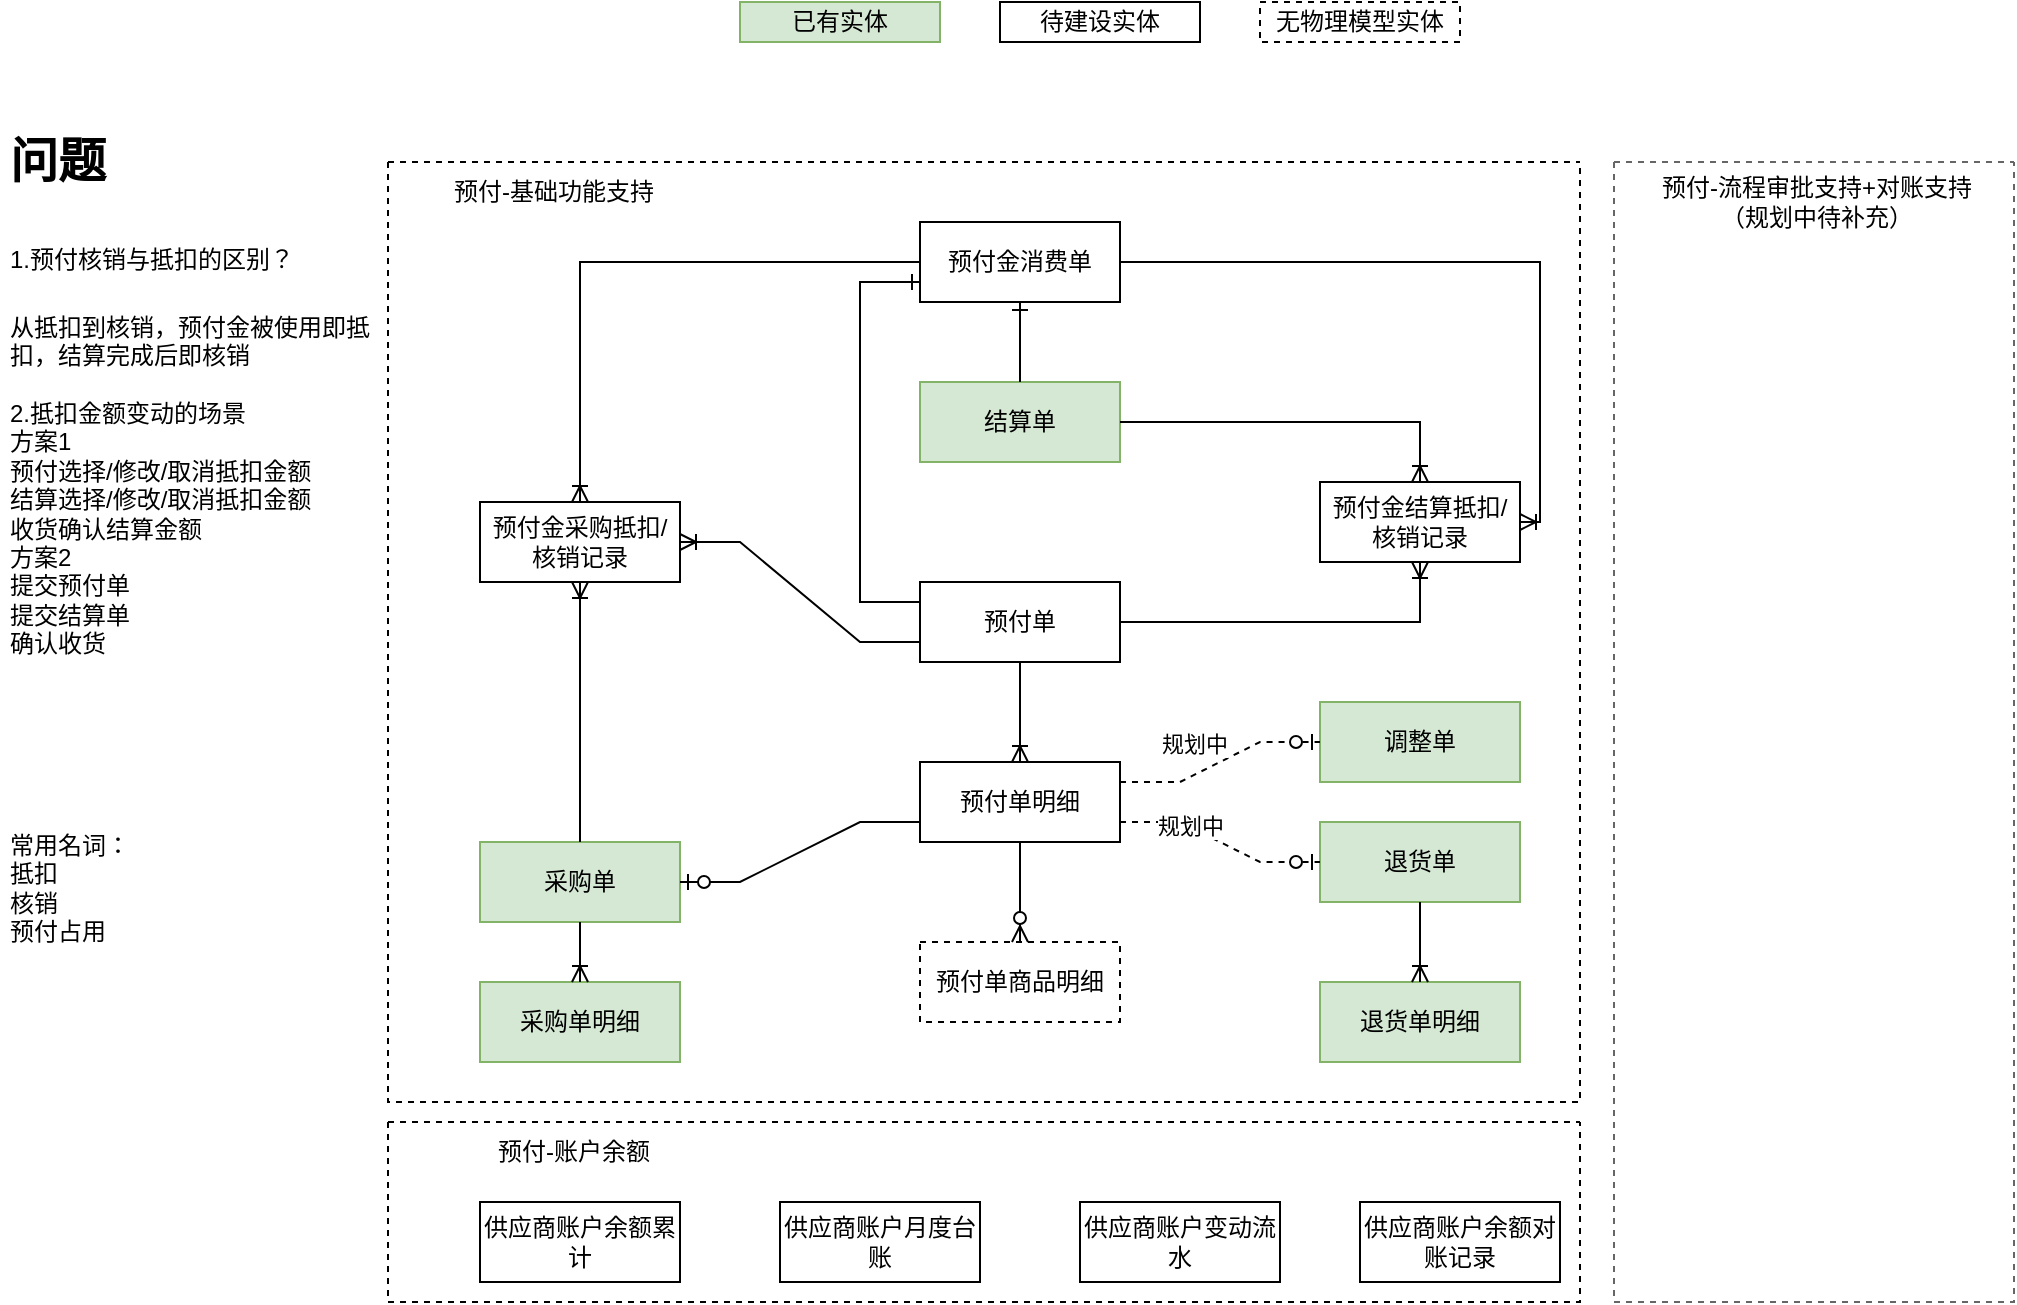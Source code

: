 <mxfile version="19.0.3" type="github" pages="2">
  <diagram id="SjdM-1yv68IjHm76F6hi" name="ERD">
    <mxGraphModel dx="912" dy="620" grid="1" gridSize="10" guides="1" tooltips="1" connect="1" arrows="1" fold="1" page="1" pageScale="1" pageWidth="827" pageHeight="1169" math="0" shadow="0">
      <root>
        <mxCell id="0" />
        <mxCell id="1" parent="0" />
        <mxCell id="Psx1nCngVoqDFSlKq3yv-1" value="&lt;h1&gt;问题&lt;/h1&gt;&lt;h1&gt;&lt;span style=&quot;font-size: 12px; font-weight: normal;&quot;&gt;1.&lt;/span&gt;&lt;span style=&quot;font-size: 12px; font-weight: normal;&quot;&gt;预付&lt;/span&gt;&lt;span style=&quot;font-size: 12px; font-weight: normal;&quot;&gt;核销与抵扣的区别？&lt;/span&gt;&lt;/h1&gt;&lt;div&gt;从抵扣到核销，预付金被使用即抵扣，结算完成后即核销&lt;/div&gt;&lt;div&gt;&lt;br&gt;&lt;/div&gt;&lt;div&gt;2.抵扣金额变动的场景&lt;/div&gt;&lt;div&gt;方案1&lt;/div&gt;&lt;div&gt;预付选择/修改/取消抵扣金额&lt;/div&gt;&lt;div&gt;结算选择/修改/取消抵扣金额&lt;br&gt;&lt;/div&gt;&lt;div&gt;收货确认结算金额&lt;/div&gt;&lt;div&gt;方案2&amp;nbsp;&lt;/div&gt;&lt;div&gt;提交预付单&lt;/div&gt;&lt;div&gt;提交结算单&lt;/div&gt;&lt;div&gt;确认收货&lt;/div&gt;&lt;div&gt;&lt;br&gt;&lt;/div&gt;&lt;div&gt;&lt;br&gt;&lt;/div&gt;&lt;div&gt;&lt;br&gt;&lt;/div&gt;&lt;div&gt;&lt;br&gt;&lt;/div&gt;&lt;div&gt;&lt;br&gt;&lt;/div&gt;&lt;div&gt;&lt;br&gt;&lt;/div&gt;&lt;div&gt;常用名词：&lt;/div&gt;&lt;div&gt;抵扣&lt;/div&gt;&lt;div&gt;核销&lt;/div&gt;&lt;div&gt;预付占用&lt;/div&gt;&lt;div&gt;&lt;span style=&quot;font-size: 12px; font-weight: normal;&quot;&gt;&lt;br&gt;&lt;/span&gt;&lt;/div&gt;" style="text;html=1;strokeColor=none;fillColor=none;spacing=5;spacingTop=-20;whiteSpace=wrap;overflow=hidden;rounded=0;" vertex="1" parent="1">
          <mxGeometry x="10" y="60" width="190" height="590" as="geometry" />
        </mxCell>
        <mxCell id="Psx1nCngVoqDFSlKq3yv-2" value="已有实体" style="whiteSpace=wrap;html=1;align=center;fillColor=#d5e8d4;strokeColor=#82b366;" vertex="1" parent="1">
          <mxGeometry x="380" width="100" height="20" as="geometry" />
        </mxCell>
        <mxCell id="Psx1nCngVoqDFSlKq3yv-3" value="待建设实体" style="whiteSpace=wrap;html=1;align=center;" vertex="1" parent="1">
          <mxGeometry x="510" width="100" height="20" as="geometry" />
        </mxCell>
        <mxCell id="Psx1nCngVoqDFSlKq3yv-4" value="无物理模型实体" style="whiteSpace=wrap;html=1;align=center;dashed=1;" vertex="1" parent="1">
          <mxGeometry x="640" width="100" height="20" as="geometry" />
        </mxCell>
        <mxCell id="Psx1nCngVoqDFSlKq3yv-5" value="" style="swimlane;startSize=0;dashed=1;" vertex="1" parent="1">
          <mxGeometry x="204" y="80" width="596" height="470" as="geometry">
            <mxRectangle x="214" y="520" width="50" height="40" as="alternateBounds" />
          </mxGeometry>
        </mxCell>
        <mxCell id="Psx1nCngVoqDFSlKq3yv-6" value="预付单" style="whiteSpace=wrap;html=1;align=center;" vertex="1" parent="Psx1nCngVoqDFSlKq3yv-5">
          <mxGeometry x="266" y="210" width="100" height="40" as="geometry" />
        </mxCell>
        <mxCell id="Psx1nCngVoqDFSlKq3yv-7" value="预付单明细" style="whiteSpace=wrap;html=1;align=center;" vertex="1" parent="Psx1nCngVoqDFSlKq3yv-5">
          <mxGeometry x="266" y="300" width="100" height="40" as="geometry" />
        </mxCell>
        <mxCell id="Psx1nCngVoqDFSlKq3yv-8" value="预付单商品明细" style="whiteSpace=wrap;html=1;align=center;dashed=1;" vertex="1" parent="Psx1nCngVoqDFSlKq3yv-5">
          <mxGeometry x="266" y="390" width="100" height="40" as="geometry" />
        </mxCell>
        <mxCell id="Psx1nCngVoqDFSlKq3yv-9" value="预付金采购抵扣/核销记录" style="whiteSpace=wrap;html=1;align=center;" vertex="1" parent="Psx1nCngVoqDFSlKq3yv-5">
          <mxGeometry x="46" y="170" width="100" height="40" as="geometry" />
        </mxCell>
        <mxCell id="Psx1nCngVoqDFSlKq3yv-10" value="结算单" style="whiteSpace=wrap;html=1;align=center;fillColor=#d5e8d4;strokeColor=#82b366;" vertex="1" parent="Psx1nCngVoqDFSlKq3yv-5">
          <mxGeometry x="266" y="110" width="100" height="40" as="geometry" />
        </mxCell>
        <mxCell id="Psx1nCngVoqDFSlKq3yv-11" value="采购单" style="whiteSpace=wrap;html=1;align=center;fillColor=#d5e8d4;strokeColor=#82b366;" vertex="1" parent="Psx1nCngVoqDFSlKq3yv-5">
          <mxGeometry x="46" y="340" width="100" height="40" as="geometry" />
        </mxCell>
        <mxCell id="Psx1nCngVoqDFSlKq3yv-12" value="调整单" style="whiteSpace=wrap;html=1;align=center;fillColor=#d5e8d4;strokeColor=#82b366;" vertex="1" parent="Psx1nCngVoqDFSlKq3yv-5">
          <mxGeometry x="466" y="270" width="100" height="40" as="geometry" />
        </mxCell>
        <mxCell id="Psx1nCngVoqDFSlKq3yv-13" value="" style="fontSize=12;html=1;endArrow=ERoneToMany;rounded=0;exitX=0.5;exitY=1;exitDx=0;exitDy=0;entryX=0.5;entryY=0;entryDx=0;entryDy=0;" edge="1" parent="Psx1nCngVoqDFSlKq3yv-5" source="Psx1nCngVoqDFSlKq3yv-6" target="Psx1nCngVoqDFSlKq3yv-7">
          <mxGeometry width="100" height="100" relative="1" as="geometry">
            <mxPoint x="226" y="360" as="sourcePoint" />
            <mxPoint x="326" y="260" as="targetPoint" />
          </mxGeometry>
        </mxCell>
        <mxCell id="Psx1nCngVoqDFSlKq3yv-14" value="" style="edgeStyle=orthogonalEdgeStyle;fontSize=12;html=1;endArrow=ERzeroToMany;endFill=1;rounded=0;entryX=0.5;entryY=0;entryDx=0;entryDy=0;exitX=0.5;exitY=1;exitDx=0;exitDy=0;curved=1;" edge="1" parent="Psx1nCngVoqDFSlKq3yv-5" source="Psx1nCngVoqDFSlKq3yv-7" target="Psx1nCngVoqDFSlKq3yv-8">
          <mxGeometry width="100" height="100" relative="1" as="geometry">
            <mxPoint x="166" y="480" as="sourcePoint" />
            <mxPoint x="266" y="380" as="targetPoint" />
          </mxGeometry>
        </mxCell>
        <mxCell id="Psx1nCngVoqDFSlKq3yv-15" value="" style="edgeStyle=entityRelationEdgeStyle;fontSize=12;html=1;endArrow=ERoneToMany;rounded=0;entryX=1;entryY=0.5;entryDx=0;entryDy=0;exitX=0;exitY=0.75;exitDx=0;exitDy=0;" edge="1" parent="Psx1nCngVoqDFSlKq3yv-5" source="Psx1nCngVoqDFSlKq3yv-6" target="Psx1nCngVoqDFSlKq3yv-9">
          <mxGeometry width="100" height="100" relative="1" as="geometry">
            <mxPoint x="186" y="320" as="sourcePoint" />
            <mxPoint x="286" y="220" as="targetPoint" />
          </mxGeometry>
        </mxCell>
        <mxCell id="Psx1nCngVoqDFSlKq3yv-16" value="" style="edgeStyle=entityRelationEdgeStyle;fontSize=12;html=1;endArrow=ERzeroToOne;endFill=1;rounded=0;entryX=0;entryY=0.5;entryDx=0;entryDy=0;exitX=1;exitY=0.25;exitDx=0;exitDy=0;dashed=1;" edge="1" parent="Psx1nCngVoqDFSlKq3yv-5" source="Psx1nCngVoqDFSlKq3yv-7" target="Psx1nCngVoqDFSlKq3yv-12">
          <mxGeometry width="100" height="100" relative="1" as="geometry">
            <mxPoint x="96" y="580" as="sourcePoint" />
            <mxPoint x="196" y="480" as="targetPoint" />
          </mxGeometry>
        </mxCell>
        <mxCell id="Psx1nCngVoqDFSlKq3yv-17" value="规划中" style="edgeLabel;html=1;align=center;verticalAlign=middle;resizable=0;points=[];" vertex="1" connectable="0" parent="Psx1nCngVoqDFSlKq3yv-16">
          <mxGeometry x="0.246" y="2" relative="1" as="geometry">
            <mxPoint x="-24" y="-2" as="offset" />
          </mxGeometry>
        </mxCell>
        <mxCell id="Psx1nCngVoqDFSlKq3yv-18" value="" style="edgeStyle=entityRelationEdgeStyle;fontSize=12;html=1;endArrow=ERzeroToOne;endFill=1;rounded=0;entryX=1;entryY=0.5;entryDx=0;entryDy=0;exitX=0;exitY=0.75;exitDx=0;exitDy=0;" edge="1" parent="Psx1nCngVoqDFSlKq3yv-5" source="Psx1nCngVoqDFSlKq3yv-7" target="Psx1nCngVoqDFSlKq3yv-11">
          <mxGeometry width="100" height="100" relative="1" as="geometry">
            <mxPoint x="276" y="320" as="sourcePoint" />
            <mxPoint x="126" y="300" as="targetPoint" />
          </mxGeometry>
        </mxCell>
        <mxCell id="Psx1nCngVoqDFSlKq3yv-19" value="采购单明细" style="whiteSpace=wrap;html=1;align=center;fillColor=#d5e8d4;strokeColor=#82b366;" vertex="1" parent="Psx1nCngVoqDFSlKq3yv-5">
          <mxGeometry x="46" y="410" width="100" height="40" as="geometry" />
        </mxCell>
        <mxCell id="Psx1nCngVoqDFSlKq3yv-20" value="" style="fontSize=12;html=1;endArrow=ERoneToMany;rounded=0;exitX=0.5;exitY=1;exitDx=0;exitDy=0;entryX=0.5;entryY=0;entryDx=0;entryDy=0;" edge="1" parent="Psx1nCngVoqDFSlKq3yv-5" source="Psx1nCngVoqDFSlKq3yv-11" target="Psx1nCngVoqDFSlKq3yv-19">
          <mxGeometry width="100" height="100" relative="1" as="geometry">
            <mxPoint x="196" y="640" as="sourcePoint" />
            <mxPoint x="296" y="540" as="targetPoint" />
          </mxGeometry>
        </mxCell>
        <mxCell id="Psx1nCngVoqDFSlKq3yv-21" value="退货单" style="whiteSpace=wrap;html=1;align=center;fillColor=#d5e8d4;strokeColor=#82b366;" vertex="1" parent="Psx1nCngVoqDFSlKq3yv-5">
          <mxGeometry x="466" y="330" width="100" height="40" as="geometry" />
        </mxCell>
        <mxCell id="Psx1nCngVoqDFSlKq3yv-22" value="退货单明细" style="whiteSpace=wrap;html=1;align=center;fillColor=#d5e8d4;strokeColor=#82b366;" vertex="1" parent="Psx1nCngVoqDFSlKq3yv-5">
          <mxGeometry x="466" y="410" width="100" height="40" as="geometry" />
        </mxCell>
        <mxCell id="Psx1nCngVoqDFSlKq3yv-23" value="" style="edgeStyle=entityRelationEdgeStyle;fontSize=12;html=1;endArrow=ERzeroToOne;endFill=1;rounded=0;entryX=0;entryY=0.5;entryDx=0;entryDy=0;exitX=1;exitY=0.75;exitDx=0;exitDy=0;dashed=1;" edge="1" parent="Psx1nCngVoqDFSlKq3yv-5" source="Psx1nCngVoqDFSlKq3yv-7" target="Psx1nCngVoqDFSlKq3yv-21">
          <mxGeometry width="100" height="100" relative="1" as="geometry">
            <mxPoint x="276" y="340" as="sourcePoint" />
            <mxPoint x="126" y="370" as="targetPoint" />
          </mxGeometry>
        </mxCell>
        <mxCell id="Psx1nCngVoqDFSlKq3yv-24" value="规划中" style="edgeLabel;html=1;align=center;verticalAlign=middle;resizable=0;points=[];" vertex="1" connectable="0" parent="Psx1nCngVoqDFSlKq3yv-23">
          <mxGeometry x="-0.333" relative="1" as="geometry">
            <mxPoint as="offset" />
          </mxGeometry>
        </mxCell>
        <mxCell id="Psx1nCngVoqDFSlKq3yv-25" value="" style="fontSize=12;html=1;endArrow=ERoneToMany;rounded=0;exitX=0.5;exitY=1;exitDx=0;exitDy=0;entryX=0.5;entryY=0;entryDx=0;entryDy=0;" edge="1" parent="Psx1nCngVoqDFSlKq3yv-5" source="Psx1nCngVoqDFSlKq3yv-21" target="Psx1nCngVoqDFSlKq3yv-22">
          <mxGeometry width="100" height="100" relative="1" as="geometry">
            <mxPoint x="96" y="440" as="sourcePoint" />
            <mxPoint x="96" y="470" as="targetPoint" />
          </mxGeometry>
        </mxCell>
        <mxCell id="Psx1nCngVoqDFSlKq3yv-26" value="预付金结算抵扣/核销记录" style="whiteSpace=wrap;html=1;align=center;" vertex="1" parent="Psx1nCngVoqDFSlKq3yv-5">
          <mxGeometry x="466" y="160" width="100" height="40" as="geometry" />
        </mxCell>
        <mxCell id="Psx1nCngVoqDFSlKq3yv-27" value="" style="edgeStyle=orthogonalEdgeStyle;fontSize=12;html=1;endArrow=ERoneToMany;rounded=0;exitX=1;exitY=0.5;exitDx=0;exitDy=0;" edge="1" parent="Psx1nCngVoqDFSlKq3yv-5" source="Psx1nCngVoqDFSlKq3yv-6" target="Psx1nCngVoqDFSlKq3yv-26">
          <mxGeometry width="100" height="100" relative="1" as="geometry">
            <mxPoint x="276" y="240" as="sourcePoint" />
            <mxPoint x="126" y="200" as="targetPoint" />
          </mxGeometry>
        </mxCell>
        <mxCell id="Psx1nCngVoqDFSlKq3yv-28" value="" style="edgeStyle=orthogonalEdgeStyle;fontSize=12;html=1;endArrow=ERoneToMany;rounded=0;entryX=0.5;entryY=1;entryDx=0;entryDy=0;exitX=0.5;exitY=0;exitDx=0;exitDy=0;" edge="1" parent="Psx1nCngVoqDFSlKq3yv-5" source="Psx1nCngVoqDFSlKq3yv-11" target="Psx1nCngVoqDFSlKq3yv-9">
          <mxGeometry width="100" height="100" relative="1" as="geometry">
            <mxPoint x="-234" y="500" as="sourcePoint" />
            <mxPoint x="-134" y="400" as="targetPoint" />
            <Array as="points" />
          </mxGeometry>
        </mxCell>
        <mxCell id="Psx1nCngVoqDFSlKq3yv-29" value="" style="edgeStyle=orthogonalEdgeStyle;fontSize=12;html=1;endArrow=ERoneToMany;rounded=0;exitX=1;exitY=0.5;exitDx=0;exitDy=0;entryX=0.5;entryY=0;entryDx=0;entryDy=0;" edge="1" parent="Psx1nCngVoqDFSlKq3yv-5" source="Psx1nCngVoqDFSlKq3yv-10" target="Psx1nCngVoqDFSlKq3yv-26">
          <mxGeometry width="100" height="100" relative="1" as="geometry">
            <mxPoint x="376" y="240" as="sourcePoint" />
            <mxPoint x="476" y="200" as="targetPoint" />
          </mxGeometry>
        </mxCell>
        <mxCell id="Psx1nCngVoqDFSlKq3yv-30" value="预付金消费单" style="whiteSpace=wrap;html=1;align=center;" vertex="1" parent="Psx1nCngVoqDFSlKq3yv-5">
          <mxGeometry x="266" y="30" width="100" height="40" as="geometry" />
        </mxCell>
        <mxCell id="Psx1nCngVoqDFSlKq3yv-31" value="" style="edgeStyle=orthogonalEdgeStyle;fontSize=12;html=1;endArrow=ERoneToMany;rounded=0;exitX=0;exitY=0.5;exitDx=0;exitDy=0;" edge="1" parent="Psx1nCngVoqDFSlKq3yv-5" source="Psx1nCngVoqDFSlKq3yv-30" target="Psx1nCngVoqDFSlKq3yv-9">
          <mxGeometry width="100" height="100" relative="1" as="geometry">
            <mxPoint x="106" y="350" as="sourcePoint" />
            <mxPoint x="106" y="220" as="targetPoint" />
            <Array as="points" />
          </mxGeometry>
        </mxCell>
        <mxCell id="Psx1nCngVoqDFSlKq3yv-32" value="" style="edgeStyle=orthogonalEdgeStyle;fontSize=12;html=1;endArrow=ERoneToMany;rounded=0;exitX=1;exitY=0.5;exitDx=0;exitDy=0;entryX=1;entryY=0.5;entryDx=0;entryDy=0;" edge="1" parent="Psx1nCngVoqDFSlKq3yv-5" source="Psx1nCngVoqDFSlKq3yv-30" target="Psx1nCngVoqDFSlKq3yv-26">
          <mxGeometry width="100" height="100" relative="1" as="geometry">
            <mxPoint x="276" y="60" as="sourcePoint" />
            <mxPoint x="106" y="180" as="targetPoint" />
            <Array as="points" />
          </mxGeometry>
        </mxCell>
        <mxCell id="Psx1nCngVoqDFSlKq3yv-33" value="" style="edgeStyle=orthogonalEdgeStyle;fontSize=12;html=1;endArrow=ERone;endFill=1;rounded=0;entryX=0;entryY=0.75;entryDx=0;entryDy=0;exitX=0;exitY=0.25;exitDx=0;exitDy=0;" edge="1" parent="Psx1nCngVoqDFSlKq3yv-5" source="Psx1nCngVoqDFSlKq3yv-6" target="Psx1nCngVoqDFSlKq3yv-30">
          <mxGeometry width="100" height="100" relative="1" as="geometry">
            <mxPoint x="206" y="290" as="sourcePoint" />
            <mxPoint x="306" y="190" as="targetPoint" />
            <Array as="points">
              <mxPoint x="236" y="220" />
              <mxPoint x="236" y="60" />
            </Array>
          </mxGeometry>
        </mxCell>
        <mxCell id="Psx1nCngVoqDFSlKq3yv-34" value="" style="edgeStyle=orthogonalEdgeStyle;fontSize=12;html=1;endArrow=ERone;endFill=1;rounded=0;entryX=0.5;entryY=1;entryDx=0;entryDy=0;exitX=0.5;exitY=0;exitDx=0;exitDy=0;" edge="1" parent="Psx1nCngVoqDFSlKq3yv-5" source="Psx1nCngVoqDFSlKq3yv-10" target="Psx1nCngVoqDFSlKq3yv-30">
          <mxGeometry width="100" height="100" relative="1" as="geometry">
            <mxPoint x="276" y="230" as="sourcePoint" />
            <mxPoint x="276" y="70" as="targetPoint" />
          </mxGeometry>
        </mxCell>
        <mxCell id="Psx1nCngVoqDFSlKq3yv-35" value="预付-基础功能支持" style="text;html=1;strokeColor=none;fillColor=none;align=center;verticalAlign=middle;whiteSpace=wrap;rounded=0;dashed=1;" vertex="1" parent="Psx1nCngVoqDFSlKq3yv-5">
          <mxGeometry x="16" width="134" height="30" as="geometry" />
        </mxCell>
        <mxCell id="Psx1nCngVoqDFSlKq3yv-36" value="" style="swimlane;startSize=0;dashed=1;" vertex="1" parent="1">
          <mxGeometry x="204" y="560" width="596" height="90" as="geometry" />
        </mxCell>
        <mxCell id="Psx1nCngVoqDFSlKq3yv-37" value="供应商账户余额累计" style="whiteSpace=wrap;html=1;align=center;" vertex="1" parent="Psx1nCngVoqDFSlKq3yv-36">
          <mxGeometry x="46" y="40" width="100" height="40" as="geometry" />
        </mxCell>
        <mxCell id="Psx1nCngVoqDFSlKq3yv-38" value="供应商账户月度台账" style="whiteSpace=wrap;html=1;align=center;" vertex="1" parent="Psx1nCngVoqDFSlKq3yv-36">
          <mxGeometry x="196" y="40" width="100" height="40" as="geometry" />
        </mxCell>
        <mxCell id="Psx1nCngVoqDFSlKq3yv-39" value="供应商账户变动流水" style="whiteSpace=wrap;html=1;align=center;" vertex="1" parent="Psx1nCngVoqDFSlKq3yv-36">
          <mxGeometry x="346" y="40" width="100" height="40" as="geometry" />
        </mxCell>
        <mxCell id="Psx1nCngVoqDFSlKq3yv-40" value="供应商账户余额对账记录" style="whiteSpace=wrap;html=1;align=center;" vertex="1" parent="Psx1nCngVoqDFSlKq3yv-36">
          <mxGeometry x="486" y="40" width="100" height="40" as="geometry" />
        </mxCell>
        <mxCell id="Psx1nCngVoqDFSlKq3yv-41" value="预付-账户余额" style="text;html=1;strokeColor=none;fillColor=none;align=center;verticalAlign=middle;whiteSpace=wrap;rounded=0;dashed=1;" vertex="1" parent="Psx1nCngVoqDFSlKq3yv-36">
          <mxGeometry x="26" width="134" height="30" as="geometry" />
        </mxCell>
        <mxCell id="Psx1nCngVoqDFSlKq3yv-42" value="" style="swimlane;startSize=0;dashed=1;fillColor=#f5f5f5;strokeColor=#666666;gradientColor=#b3b3b3;" vertex="1" parent="1">
          <mxGeometry x="817" y="80" width="200" height="570" as="geometry" />
        </mxCell>
        <mxCell id="Psx1nCngVoqDFSlKq3yv-43" value="预付-流程审批支持+对账支持&lt;br&gt;（规划中待补充）" style="text;html=1;strokeColor=none;fillColor=none;align=center;verticalAlign=middle;whiteSpace=wrap;rounded=0;dashed=1;" vertex="1" parent="Psx1nCngVoqDFSlKq3yv-42">
          <mxGeometry x="13" width="177" height="40" as="geometry" />
        </mxCell>
      </root>
    </mxGraphModel>
  </diagram>
  <diagram name="PDM" id="lO70ega1tgVHbG5UfASX">
    <mxGraphModel dx="912" dy="620" grid="1" gridSize="10" guides="1" tooltips="1" connect="1" arrows="1" fold="1" page="1" pageScale="1" pageWidth="827" pageHeight="1169" math="0" shadow="0">
      <root>
        <mxCell id="0" />
        <mxCell id="1" parent="0" />
      </root>
    </mxGraphModel>
  </diagram>
</mxfile>
